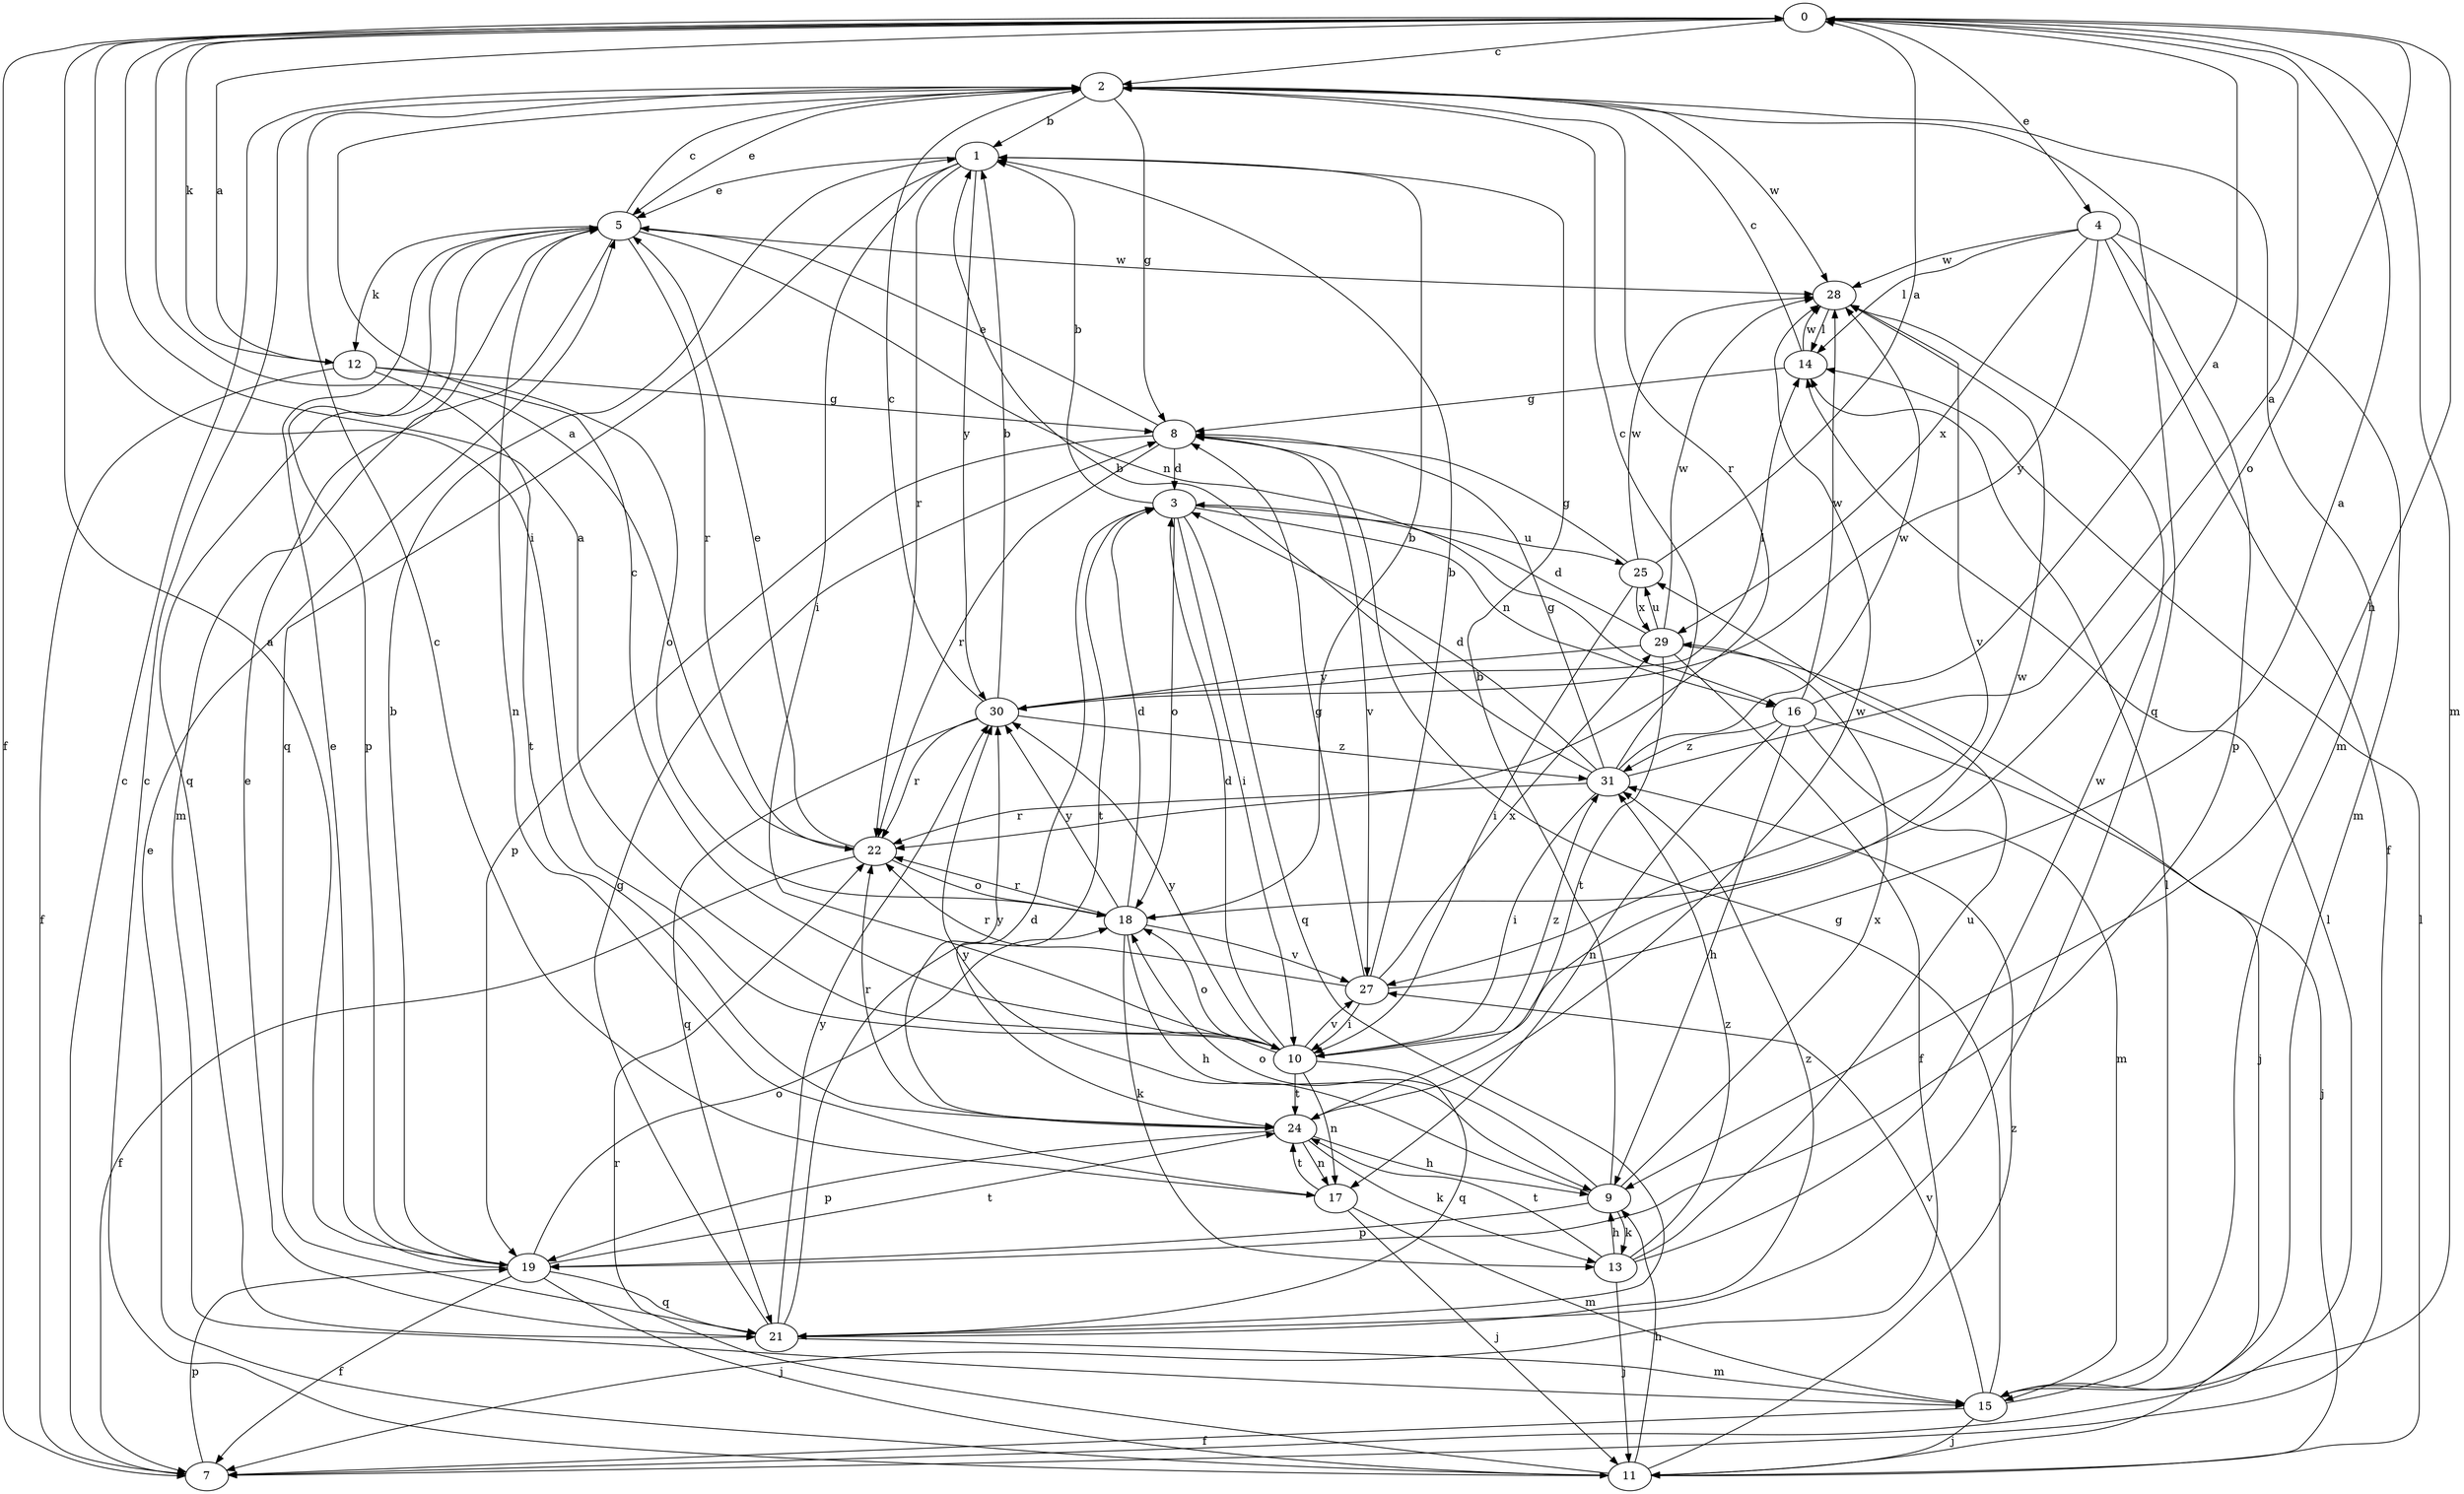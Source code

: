 strict digraph  {
0;
1;
2;
3;
4;
5;
7;
8;
9;
10;
11;
12;
13;
14;
15;
16;
17;
18;
19;
21;
22;
24;
25;
27;
28;
29;
30;
31;
0 -> 2  [label=c];
0 -> 4  [label=e];
0 -> 7  [label=f];
0 -> 9  [label=h];
0 -> 10  [label=i];
0 -> 12  [label=k];
0 -> 15  [label=m];
0 -> 18  [label=o];
1 -> 5  [label=e];
1 -> 10  [label=i];
1 -> 21  [label=q];
1 -> 22  [label=r];
1 -> 30  [label=y];
2 -> 1  [label=b];
2 -> 5  [label=e];
2 -> 8  [label=g];
2 -> 15  [label=m];
2 -> 21  [label=q];
2 -> 22  [label=r];
2 -> 28  [label=w];
3 -> 1  [label=b];
3 -> 10  [label=i];
3 -> 16  [label=n];
3 -> 18  [label=o];
3 -> 21  [label=q];
3 -> 24  [label=t];
3 -> 25  [label=u];
4 -> 7  [label=f];
4 -> 14  [label=l];
4 -> 15  [label=m];
4 -> 19  [label=p];
4 -> 28  [label=w];
4 -> 29  [label=x];
4 -> 30  [label=y];
5 -> 2  [label=c];
5 -> 12  [label=k];
5 -> 15  [label=m];
5 -> 16  [label=n];
5 -> 17  [label=n];
5 -> 19  [label=p];
5 -> 21  [label=q];
5 -> 22  [label=r];
5 -> 28  [label=w];
7 -> 2  [label=c];
7 -> 14  [label=l];
7 -> 19  [label=p];
8 -> 3  [label=d];
8 -> 5  [label=e];
8 -> 19  [label=p];
8 -> 22  [label=r];
8 -> 27  [label=v];
9 -> 1  [label=b];
9 -> 13  [label=k];
9 -> 18  [label=o];
9 -> 19  [label=p];
9 -> 29  [label=x];
9 -> 30  [label=y];
10 -> 0  [label=a];
10 -> 2  [label=c];
10 -> 3  [label=d];
10 -> 17  [label=n];
10 -> 18  [label=o];
10 -> 21  [label=q];
10 -> 24  [label=t];
10 -> 27  [label=v];
10 -> 28  [label=w];
10 -> 30  [label=y];
10 -> 31  [label=z];
11 -> 2  [label=c];
11 -> 5  [label=e];
11 -> 9  [label=h];
11 -> 14  [label=l];
11 -> 22  [label=r];
11 -> 31  [label=z];
12 -> 0  [label=a];
12 -> 7  [label=f];
12 -> 8  [label=g];
12 -> 18  [label=o];
12 -> 24  [label=t];
13 -> 9  [label=h];
13 -> 11  [label=j];
13 -> 24  [label=t];
13 -> 25  [label=u];
13 -> 28  [label=w];
13 -> 31  [label=z];
14 -> 2  [label=c];
14 -> 8  [label=g];
14 -> 28  [label=w];
15 -> 7  [label=f];
15 -> 8  [label=g];
15 -> 11  [label=j];
15 -> 14  [label=l];
15 -> 27  [label=v];
16 -> 0  [label=a];
16 -> 9  [label=h];
16 -> 11  [label=j];
16 -> 15  [label=m];
16 -> 17  [label=n];
16 -> 28  [label=w];
16 -> 31  [label=z];
17 -> 2  [label=c];
17 -> 11  [label=j];
17 -> 15  [label=m];
17 -> 24  [label=t];
18 -> 1  [label=b];
18 -> 3  [label=d];
18 -> 9  [label=h];
18 -> 13  [label=k];
18 -> 22  [label=r];
18 -> 27  [label=v];
18 -> 30  [label=y];
19 -> 0  [label=a];
19 -> 1  [label=b];
19 -> 5  [label=e];
19 -> 7  [label=f];
19 -> 11  [label=j];
19 -> 18  [label=o];
19 -> 21  [label=q];
19 -> 24  [label=t];
21 -> 3  [label=d];
21 -> 5  [label=e];
21 -> 8  [label=g];
21 -> 15  [label=m];
21 -> 30  [label=y];
21 -> 31  [label=z];
22 -> 0  [label=a];
22 -> 5  [label=e];
22 -> 7  [label=f];
22 -> 18  [label=o];
24 -> 9  [label=h];
24 -> 13  [label=k];
24 -> 17  [label=n];
24 -> 19  [label=p];
24 -> 22  [label=r];
24 -> 28  [label=w];
24 -> 30  [label=y];
25 -> 0  [label=a];
25 -> 8  [label=g];
25 -> 10  [label=i];
25 -> 28  [label=w];
25 -> 29  [label=x];
27 -> 0  [label=a];
27 -> 1  [label=b];
27 -> 8  [label=g];
27 -> 10  [label=i];
27 -> 22  [label=r];
27 -> 29  [label=x];
28 -> 14  [label=l];
28 -> 27  [label=v];
29 -> 3  [label=d];
29 -> 7  [label=f];
29 -> 11  [label=j];
29 -> 24  [label=t];
29 -> 25  [label=u];
29 -> 28  [label=w];
29 -> 30  [label=y];
30 -> 1  [label=b];
30 -> 2  [label=c];
30 -> 14  [label=l];
30 -> 21  [label=q];
30 -> 22  [label=r];
30 -> 31  [label=z];
31 -> 0  [label=a];
31 -> 1  [label=b];
31 -> 2  [label=c];
31 -> 3  [label=d];
31 -> 8  [label=g];
31 -> 10  [label=i];
31 -> 22  [label=r];
31 -> 28  [label=w];
}
